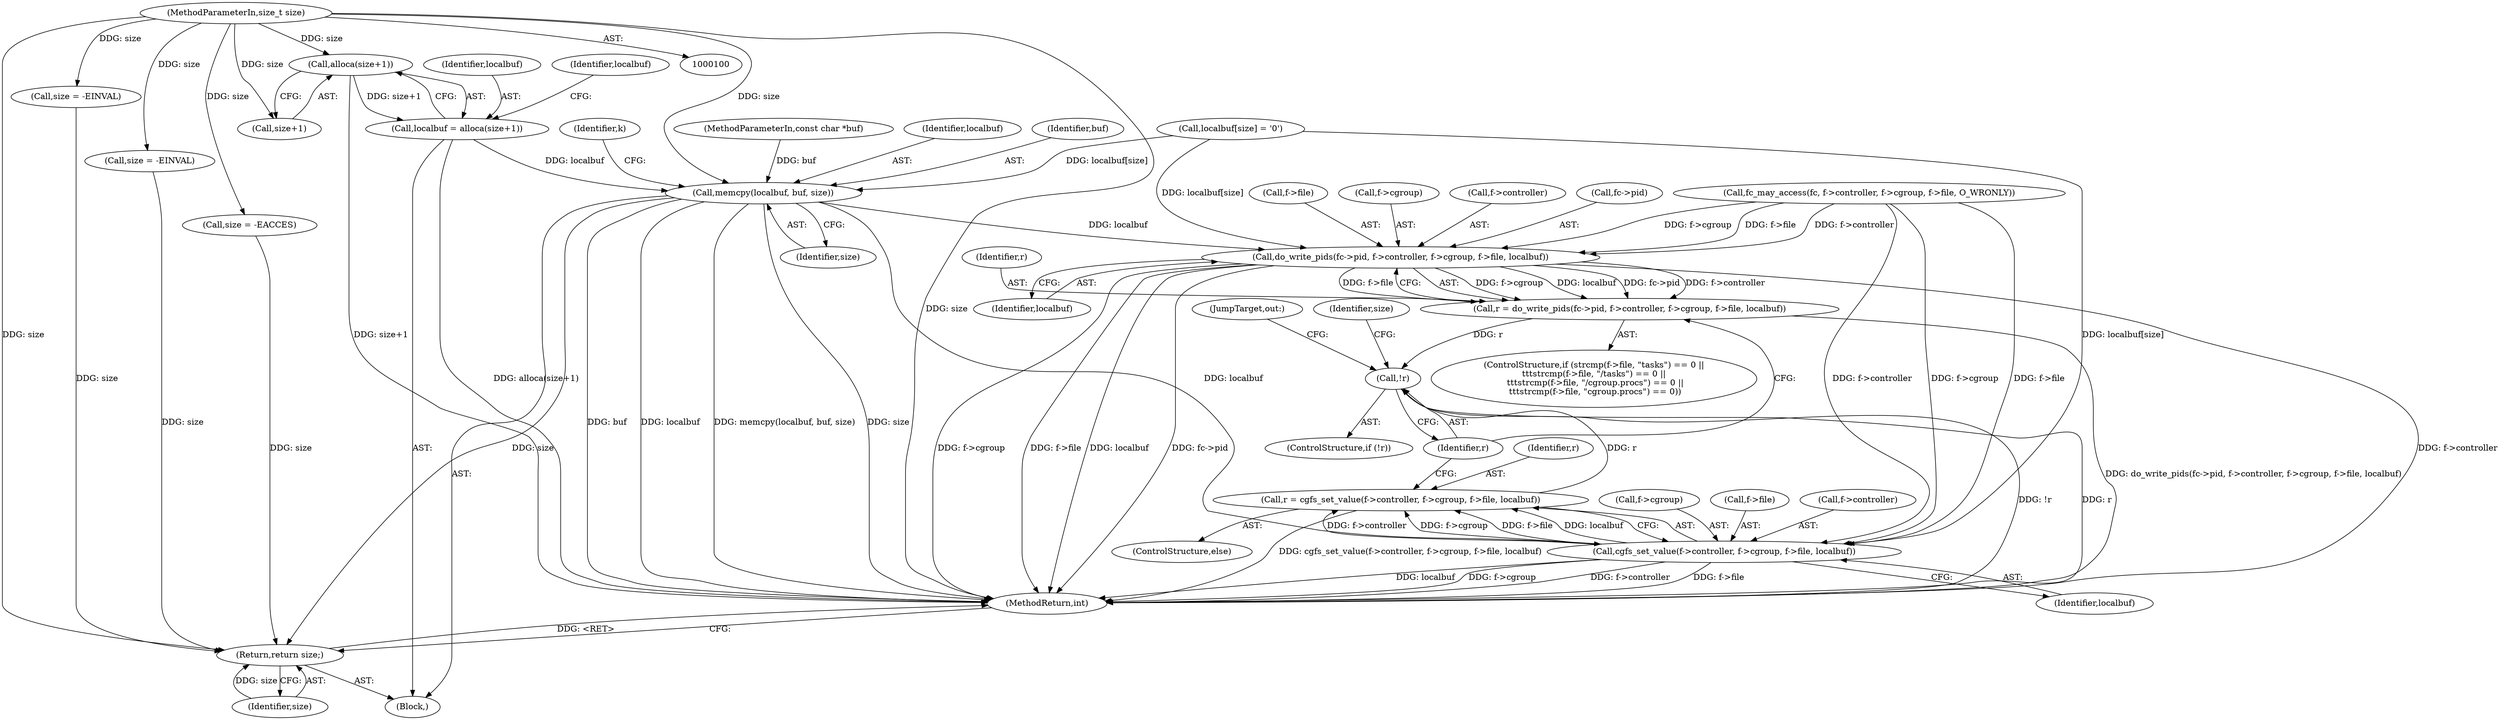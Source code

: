 digraph "0_lxcfs_8ee2a503e102b1a43ec4d83113dc275ab20a869a@API" {
"1000153" [label="(Call,alloca(size+1))"];
"1000103" [label="(MethodParameterIn,size_t size)"];
"1000151" [label="(Call,localbuf = alloca(size+1))"];
"1000162" [label="(Call,memcpy(localbuf, buf, size))"];
"1000241" [label="(Call,do_write_pids(fc->pid, f->controller, f->cgroup, f->file, localbuf))"];
"1000239" [label="(Call,r = do_write_pids(fc->pid, f->controller, f->cgroup, f->file, localbuf))"];
"1000270" [label="(Call,!r)"];
"1000258" [label="(Call,cgfs_set_value(f->controller, f->cgroup, f->file, localbuf))"];
"1000256" [label="(Call,r = cgfs_set_value(f->controller, f->cgroup, f->file, localbuf))"];
"1000279" [label="(Return,return size;)"];
"1000151" [label="(Call,localbuf = alloca(size+1))"];
"1000154" [label="(Call,size+1)"];
"1000162" [label="(Call,memcpy(localbuf, buf, size))"];
"1000270" [label="(Call,!r)"];
"1000169" [label="(Identifier,k)"];
"1000251" [label="(Call,f->file)"];
"1000159" [label="(Identifier,localbuf)"];
"1000254" [label="(Identifier,localbuf)"];
"1000153" [label="(Call,alloca(size+1))"];
"1000241" [label="(Call,do_write_pids(fc->pid, f->controller, f->cgroup, f->file, localbuf))"];
"1000276" [label="(JumpTarget,out:)"];
"1000103" [label="(MethodParameterIn,size_t size)"];
"1000102" [label="(MethodParameterIn,const char *buf)"];
"1000248" [label="(Call,f->cgroup)"];
"1000280" [label="(Identifier,size)"];
"1000271" [label="(Identifier,r)"];
"1000256" [label="(Call,r = cgfs_set_value(f->controller, f->cgroup, f->file, localbuf))"];
"1000258" [label="(Call,cgfs_set_value(f->controller, f->cgroup, f->file, localbuf))"];
"1000281" [label="(MethodReturn,int)"];
"1000165" [label="(Identifier,size)"];
"1000245" [label="(Call,f->controller)"];
"1000273" [label="(Identifier,size)"];
"1000157" [label="(Call,localbuf[size] = '\0')"];
"1000257" [label="(Identifier,r)"];
"1000182" [label="(Call,size = -EINVAL)"];
"1000269" [label="(ControlStructure,if (!r))"];
"1000189" [label="(Call,fc_may_access(fc, f->controller, f->cgroup, f->file, O_WRONLY))"];
"1000207" [label="(ControlStructure,if (strcmp(f->file, \"tasks\") == 0 ||\n\t\t\tstrcmp(f->file, \"/tasks\") == 0 ||\n \t\t\tstrcmp(f->file, \"/cgroup.procs\") == 0 ||\n \t\t\tstrcmp(f->file, \"cgroup.procs\") == 0))"];
"1000262" [label="(Call,f->cgroup)"];
"1000239" [label="(Call,r = do_write_pids(fc->pid, f->controller, f->cgroup, f->file, localbuf))"];
"1000152" [label="(Identifier,localbuf)"];
"1000272" [label="(Call,size = -EINVAL)"];
"1000242" [label="(Call,fc->pid)"];
"1000265" [label="(Call,f->file)"];
"1000279" [label="(Return,return size;)"];
"1000106" [label="(Block,)"];
"1000240" [label="(Identifier,r)"];
"1000259" [label="(Call,f->controller)"];
"1000202" [label="(Call,size = -EACCES)"];
"1000268" [label="(Identifier,localbuf)"];
"1000163" [label="(Identifier,localbuf)"];
"1000164" [label="(Identifier,buf)"];
"1000255" [label="(ControlStructure,else)"];
"1000153" -> "1000151"  [label="AST: "];
"1000153" -> "1000154"  [label="CFG: "];
"1000154" -> "1000153"  [label="AST: "];
"1000151" -> "1000153"  [label="CFG: "];
"1000153" -> "1000281"  [label="DDG: size+1"];
"1000153" -> "1000151"  [label="DDG: size+1"];
"1000103" -> "1000153"  [label="DDG: size"];
"1000103" -> "1000100"  [label="AST: "];
"1000103" -> "1000281"  [label="DDG: size"];
"1000103" -> "1000154"  [label="DDG: size"];
"1000103" -> "1000162"  [label="DDG: size"];
"1000103" -> "1000182"  [label="DDG: size"];
"1000103" -> "1000202"  [label="DDG: size"];
"1000103" -> "1000272"  [label="DDG: size"];
"1000103" -> "1000279"  [label="DDG: size"];
"1000151" -> "1000106"  [label="AST: "];
"1000152" -> "1000151"  [label="AST: "];
"1000159" -> "1000151"  [label="CFG: "];
"1000151" -> "1000281"  [label="DDG: alloca(size+1)"];
"1000151" -> "1000162"  [label="DDG: localbuf"];
"1000162" -> "1000106"  [label="AST: "];
"1000162" -> "1000165"  [label="CFG: "];
"1000163" -> "1000162"  [label="AST: "];
"1000164" -> "1000162"  [label="AST: "];
"1000165" -> "1000162"  [label="AST: "];
"1000169" -> "1000162"  [label="CFG: "];
"1000162" -> "1000281"  [label="DDG: buf"];
"1000162" -> "1000281"  [label="DDG: localbuf"];
"1000162" -> "1000281"  [label="DDG: memcpy(localbuf, buf, size)"];
"1000162" -> "1000281"  [label="DDG: size"];
"1000157" -> "1000162"  [label="DDG: localbuf[size]"];
"1000102" -> "1000162"  [label="DDG: buf"];
"1000162" -> "1000241"  [label="DDG: localbuf"];
"1000162" -> "1000258"  [label="DDG: localbuf"];
"1000162" -> "1000279"  [label="DDG: size"];
"1000241" -> "1000239"  [label="AST: "];
"1000241" -> "1000254"  [label="CFG: "];
"1000242" -> "1000241"  [label="AST: "];
"1000245" -> "1000241"  [label="AST: "];
"1000248" -> "1000241"  [label="AST: "];
"1000251" -> "1000241"  [label="AST: "];
"1000254" -> "1000241"  [label="AST: "];
"1000239" -> "1000241"  [label="CFG: "];
"1000241" -> "1000281"  [label="DDG: f->cgroup"];
"1000241" -> "1000281"  [label="DDG: f->file"];
"1000241" -> "1000281"  [label="DDG: localbuf"];
"1000241" -> "1000281"  [label="DDG: fc->pid"];
"1000241" -> "1000281"  [label="DDG: f->controller"];
"1000241" -> "1000239"  [label="DDG: f->cgroup"];
"1000241" -> "1000239"  [label="DDG: localbuf"];
"1000241" -> "1000239"  [label="DDG: fc->pid"];
"1000241" -> "1000239"  [label="DDG: f->controller"];
"1000241" -> "1000239"  [label="DDG: f->file"];
"1000189" -> "1000241"  [label="DDG: f->controller"];
"1000189" -> "1000241"  [label="DDG: f->cgroup"];
"1000189" -> "1000241"  [label="DDG: f->file"];
"1000157" -> "1000241"  [label="DDG: localbuf[size]"];
"1000239" -> "1000207"  [label="AST: "];
"1000240" -> "1000239"  [label="AST: "];
"1000271" -> "1000239"  [label="CFG: "];
"1000239" -> "1000281"  [label="DDG: do_write_pids(fc->pid, f->controller, f->cgroup, f->file, localbuf)"];
"1000239" -> "1000270"  [label="DDG: r"];
"1000270" -> "1000269"  [label="AST: "];
"1000270" -> "1000271"  [label="CFG: "];
"1000271" -> "1000270"  [label="AST: "];
"1000273" -> "1000270"  [label="CFG: "];
"1000276" -> "1000270"  [label="CFG: "];
"1000270" -> "1000281"  [label="DDG: !r"];
"1000270" -> "1000281"  [label="DDG: r"];
"1000256" -> "1000270"  [label="DDG: r"];
"1000258" -> "1000256"  [label="AST: "];
"1000258" -> "1000268"  [label="CFG: "];
"1000259" -> "1000258"  [label="AST: "];
"1000262" -> "1000258"  [label="AST: "];
"1000265" -> "1000258"  [label="AST: "];
"1000268" -> "1000258"  [label="AST: "];
"1000256" -> "1000258"  [label="CFG: "];
"1000258" -> "1000281"  [label="DDG: f->controller"];
"1000258" -> "1000281"  [label="DDG: f->file"];
"1000258" -> "1000281"  [label="DDG: localbuf"];
"1000258" -> "1000281"  [label="DDG: f->cgroup"];
"1000258" -> "1000256"  [label="DDG: f->controller"];
"1000258" -> "1000256"  [label="DDG: f->cgroup"];
"1000258" -> "1000256"  [label="DDG: f->file"];
"1000258" -> "1000256"  [label="DDG: localbuf"];
"1000189" -> "1000258"  [label="DDG: f->controller"];
"1000189" -> "1000258"  [label="DDG: f->cgroup"];
"1000189" -> "1000258"  [label="DDG: f->file"];
"1000157" -> "1000258"  [label="DDG: localbuf[size]"];
"1000256" -> "1000255"  [label="AST: "];
"1000257" -> "1000256"  [label="AST: "];
"1000271" -> "1000256"  [label="CFG: "];
"1000256" -> "1000281"  [label="DDG: cgfs_set_value(f->controller, f->cgroup, f->file, localbuf)"];
"1000279" -> "1000106"  [label="AST: "];
"1000279" -> "1000280"  [label="CFG: "];
"1000280" -> "1000279"  [label="AST: "];
"1000281" -> "1000279"  [label="CFG: "];
"1000279" -> "1000281"  [label="DDG: <RET>"];
"1000280" -> "1000279"  [label="DDG: size"];
"1000202" -> "1000279"  [label="DDG: size"];
"1000272" -> "1000279"  [label="DDG: size"];
"1000182" -> "1000279"  [label="DDG: size"];
}
